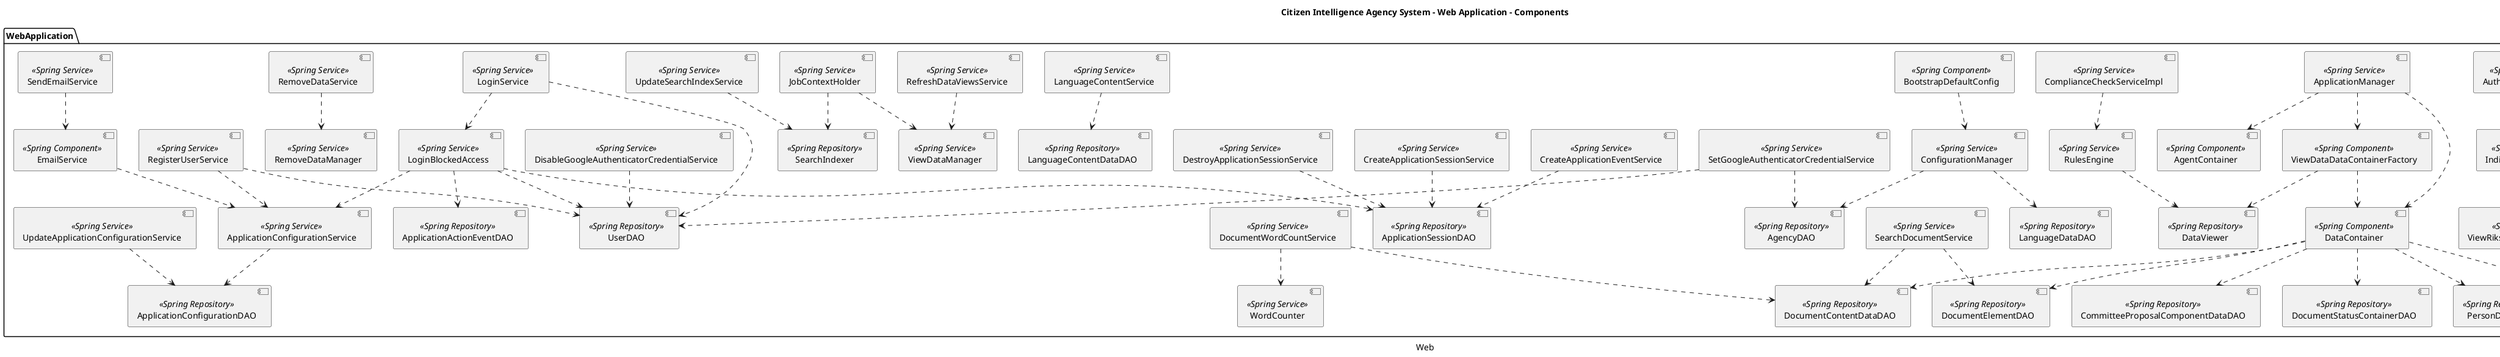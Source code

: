 @startuml
title Citizen Intelligence Agency System - Web Application - Components
caption Web
package WebApplication {
  component "AgencyDAO" <<Spring Repository>> as 49
  component "AgentContainer" <<Spring Component>> as 40
  component "ApplicationActionEventDAO" <<Spring Repository>> as 59
  component "ApplicationConfigurationDAO" <<Spring Repository>> as 43
  component "ApplicationConfigurationService" <<Spring Service>> as 29
  component "ApplicationManager" <<Spring Service>> as 32
  component "ApplicationSessionDAO" <<Spring Repository>> as 50
  component "AuthenticationProvider" <<Spring Component>> as 39
  component "BootstrapDefaultConfig" <<Spring Component>> as 37
  component "CommitteeProposalComponentDataDAO" <<Spring Repository>> as 57
  component "ComplianceCheckServiceImpl" <<Spring Service>> as 13
  component "ConfigurationManager" <<Spring Service>> as 26
  component "CountryElementDAO" <<Spring Repository>> as 62
  component "CreateApplicationEventService" <<Spring Service>> as 28
  component "CreateApplicationSessionService" <<Spring Service>> as 33
  component "DataContainer" <<Spring Component>> as 36
  component "DataDAO" <<Spring Repository>> as 58
  component "DataViewer" <<Spring Repository>> as 47
  component "DestroyApplicationSessionService" <<Spring Service>> as 31
  component "DisableGoogleAuthenticatorCredentialService" <<Spring Service>> as 18
  component "DocumentContentDataDAO" <<Spring Repository>> as 46
  component "DocumentElementDAO" <<Spring Repository>> as 44
  component "DocumentStatusContainerDAO" <<Spring Repository>> as 52
  component "DocumentWordCountService" <<Spring Service>> as 15
  component "EmailService" <<Spring Component>> as 41
  component "IndicatorElementDAO" <<Spring Repository>> as 45
  component "JobContextHolder" <<Spring Service>> as 19
  component "LanguageContentDataDAO" <<Spring Repository>> as 48
  component "LanguageContentService" <<Spring Service>> as 22
  component "LanguageDataDAO" <<Spring Repository>> as 60
  component "LoginBlockedAccess" <<Spring Service>> as 16
  component "LoginService" <<Spring Service>> as 10
  component "LogoutService" <<Spring Service>> as 35
  component "PersonDataDAO" <<Spring Repository>> as 56
  component "RefreshDataViewsService" <<Spring Service>> as 12
  component "RegisterUserService" <<Spring Service>> as 20
  component "RemoveDataManager" <<Spring Service>> as 11
  component "RemoveDataService" <<Spring Service>> as 17
  component "RulesEngine" <<Spring Service>> as 34
  component "SearchDocumentService" <<Spring Service>> as 23
  component "SearchIndexer" <<Spring Repository>> as 55
  component "SendEmailService" <<Spring Service>> as 24
  component "SetGoogleAuthenticatorCredentialService" <<Spring Service>> as 25
  component "SwedenPoliticalPartyDAO" <<Spring Repository>> as 61
  component "UpdateApplicationConfigurationService" <<Spring Service>> as 14
  component "UpdateSearchIndexService" <<Spring Service>> as 21
  component "UserDAO" <<Spring Repository>> as 54
  component "ViewDataDataContainerFactory" <<Spring Component>> as 38
  component "ViewDataManager" <<Spring Service>> as 30
  component "ViewRiksdagenCommitteeDAO" <<Spring Repository>> as 63
  component "ViewRiksdagenMinistryDAO" <<Spring Repository>> as 53
  component "VoteDataDAO" <<Spring Repository>> as 51
  component "WordCounter" <<Spring Service>> as 27
}
29 ..> 43 
32 ..> 40 
32 ..> 36 
32 ..> 38 
37 ..> 26 
13 ..> 34 
26 ..> 49 
26 ..> 60 
28 ..> 50 
33 ..> 50 
36 ..> 57 
36 ..> 46 
36 ..> 44 
36 ..> 52 
36 ..> 56 
36 ..> 51 
31 ..> 50 
18 ..> 54 
15 ..> 46 
15 ..> 27 
41 ..> 29 
19 ..> 55 
19 ..> 30 
22 ..> 48 
16 ..> 59 
16 ..> 29 
16 ..> 50 
16 ..> 54 
10 ..> 16 
10 ..> 54 
12 ..> 30 
20 ..> 29 
20 ..> 54 
17 ..> 11 
34 ..> 47 
23 ..> 46 
23 ..> 44 
24 ..> 41 
25 ..> 49 
25 ..> 54 
14 ..> 43 
21 ..> 55 
38 ..> 36 
38 ..> 47 
@enduml